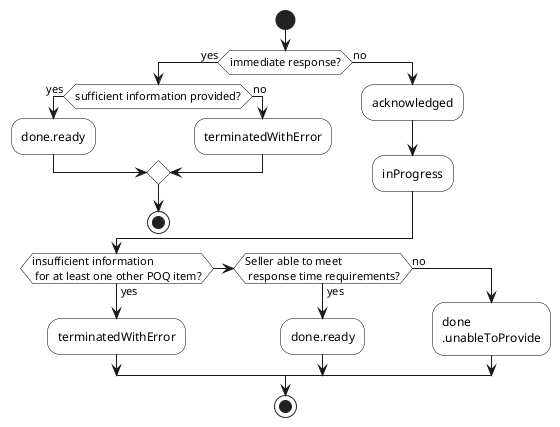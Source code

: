 @startuml


skinparam activity {
    BackgroundColor White
    BorderColor Black
}

start
if(immediate response?) then (yes)
    if(sufficient information provided?) then (yes)
        :done.ready;
    else (no)
        :terminatedWithError;
    endif
    stop
else (no)
    :acknowledged;
    :inProgress;
endif
if(insufficient information \n for at least one other POQ item?) then (yes)
    :terminatedWithError;
elseif(Seller able to meet \n response time requirements?) then (yes)
    :done.ready;
else (no)
    :done
    .unableToProvide;
endif
stop
@enduml